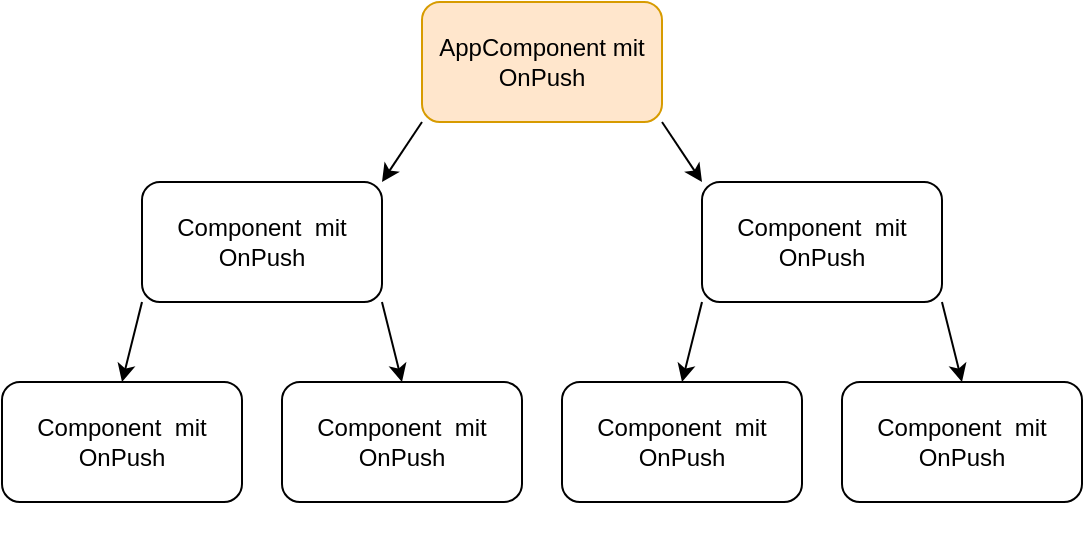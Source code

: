 <mxfile version="14.1.8" type="device"><diagram id="9H4CbegL8CMtX5bzwnj7" name="Page-1"><mxGraphModel dx="1102" dy="940" grid="1" gridSize="10" guides="1" tooltips="1" connect="1" arrows="1" fold="1" page="1" pageScale="1" pageWidth="850" pageHeight="1100" math="0" shadow="0"><root><mxCell id="0"/><mxCell id="1" parent="0"/><mxCell id="2D6bgHtjTvFWQIY4iAsh-1" style="rounded=0;orthogonalLoop=1;jettySize=auto;html=1;exitX=0;exitY=1;exitDx=0;exitDy=0;entryX=1;entryY=0;entryDx=0;entryDy=0;" parent="1" source="2D6bgHtjTvFWQIY4iAsh-3" target="2D6bgHtjTvFWQIY4iAsh-6" edge="1"><mxGeometry relative="1" as="geometry"/></mxCell><mxCell id="2D6bgHtjTvFWQIY4iAsh-2" style="edgeStyle=none;rounded=0;orthogonalLoop=1;jettySize=auto;html=1;exitX=1;exitY=1;exitDx=0;exitDy=0;entryX=0;entryY=0;entryDx=0;entryDy=0;" parent="1" source="2D6bgHtjTvFWQIY4iAsh-3" target="2D6bgHtjTvFWQIY4iAsh-11" edge="1"><mxGeometry relative="1" as="geometry"/></mxCell><mxCell id="2D6bgHtjTvFWQIY4iAsh-3" value="AppComponent mit OnPush" style="rounded=1;whiteSpace=wrap;html=1;fillColor=#ffe6cc;strokeColor=#d79b00;" parent="1" vertex="1"><mxGeometry x="260" y="30" width="120" height="60" as="geometry"/></mxCell><mxCell id="2D6bgHtjTvFWQIY4iAsh-4" style="edgeStyle=none;rounded=0;orthogonalLoop=1;jettySize=auto;html=1;exitX=0;exitY=1;exitDx=0;exitDy=0;entryX=0.5;entryY=0;entryDx=0;entryDy=0;" parent="1" source="2D6bgHtjTvFWQIY4iAsh-6" target="2D6bgHtjTvFWQIY4iAsh-7" edge="1"><mxGeometry relative="1" as="geometry"/></mxCell><mxCell id="2D6bgHtjTvFWQIY4iAsh-5" style="edgeStyle=none;rounded=0;orthogonalLoop=1;jettySize=auto;html=1;exitX=1;exitY=1;exitDx=0;exitDy=0;entryX=0.5;entryY=0;entryDx=0;entryDy=0;" parent="1" source="2D6bgHtjTvFWQIY4iAsh-6" target="2D6bgHtjTvFWQIY4iAsh-8" edge="1"><mxGeometry relative="1" as="geometry"/></mxCell><mxCell id="2D6bgHtjTvFWQIY4iAsh-6" value="Component&amp;nbsp;&amp;nbsp;mit OnPush" style="rounded=1;whiteSpace=wrap;html=1;" parent="1" vertex="1"><mxGeometry x="120" y="120" width="120" height="60" as="geometry"/></mxCell><mxCell id="2D6bgHtjTvFWQIY4iAsh-7" value="Component&amp;nbsp;&amp;nbsp;mit OnPush" style="rounded=1;whiteSpace=wrap;html=1;" parent="1" vertex="1"><mxGeometry x="50" y="220" width="120" height="60" as="geometry"/></mxCell><mxCell id="2D6bgHtjTvFWQIY4iAsh-8" value="Component&amp;nbsp;&amp;nbsp;mit OnPush" style="rounded=1;whiteSpace=wrap;html=1;" parent="1" vertex="1"><mxGeometry x="190" y="220" width="120" height="60" as="geometry"/></mxCell><mxCell id="2D6bgHtjTvFWQIY4iAsh-9" style="edgeStyle=none;rounded=0;orthogonalLoop=1;jettySize=auto;html=1;exitX=0;exitY=1;exitDx=0;exitDy=0;entryX=0.5;entryY=0;entryDx=0;entryDy=0;" parent="1" source="2D6bgHtjTvFWQIY4iAsh-11" target="2D6bgHtjTvFWQIY4iAsh-12" edge="1"><mxGeometry relative="1" as="geometry"/></mxCell><mxCell id="2D6bgHtjTvFWQIY4iAsh-10" style="edgeStyle=none;rounded=0;orthogonalLoop=1;jettySize=auto;html=1;exitX=1;exitY=1;exitDx=0;exitDy=0;entryX=0.5;entryY=0;entryDx=0;entryDy=0;" parent="1" source="2D6bgHtjTvFWQIY4iAsh-11" target="2D6bgHtjTvFWQIY4iAsh-13" edge="1"><mxGeometry relative="1" as="geometry"/></mxCell><mxCell id="2D6bgHtjTvFWQIY4iAsh-11" value="Component&amp;nbsp;&amp;nbsp;mit OnPush" style="rounded=1;whiteSpace=wrap;html=1;" parent="1" vertex="1"><mxGeometry x="400" y="120" width="120" height="60" as="geometry"/></mxCell><mxCell id="2D6bgHtjTvFWQIY4iAsh-12" value="Component&amp;nbsp;&amp;nbsp;mit OnPush" style="rounded=1;whiteSpace=wrap;html=1;" parent="1" vertex="1"><mxGeometry x="330" y="220" width="120" height="60" as="geometry"/></mxCell><mxCell id="2D6bgHtjTvFWQIY4iAsh-13" value="Component&amp;nbsp;&amp;nbsp;mit OnPush" style="rounded=1;whiteSpace=wrap;html=1;" parent="1" vertex="1"><mxGeometry x="470" y="220" width="120" height="60" as="geometry"/></mxCell><mxCell id="KAPQYqOL9pecj6Kip_de-1" value="&lt;b&gt;&lt;font style=&quot;font-size: 15px&quot;&gt;Input ändert sich&lt;/font&gt;&lt;/b&gt;" style="text;html=1;align=center;verticalAlign=middle;whiteSpace=wrap;rounded=0;labelBackgroundColor=none;fontColor=#FFFFFF;" vertex="1" parent="1"><mxGeometry x="320" y="280" width="140" height="20" as="geometry"/></mxCell></root></mxGraphModel></diagram></mxfile>